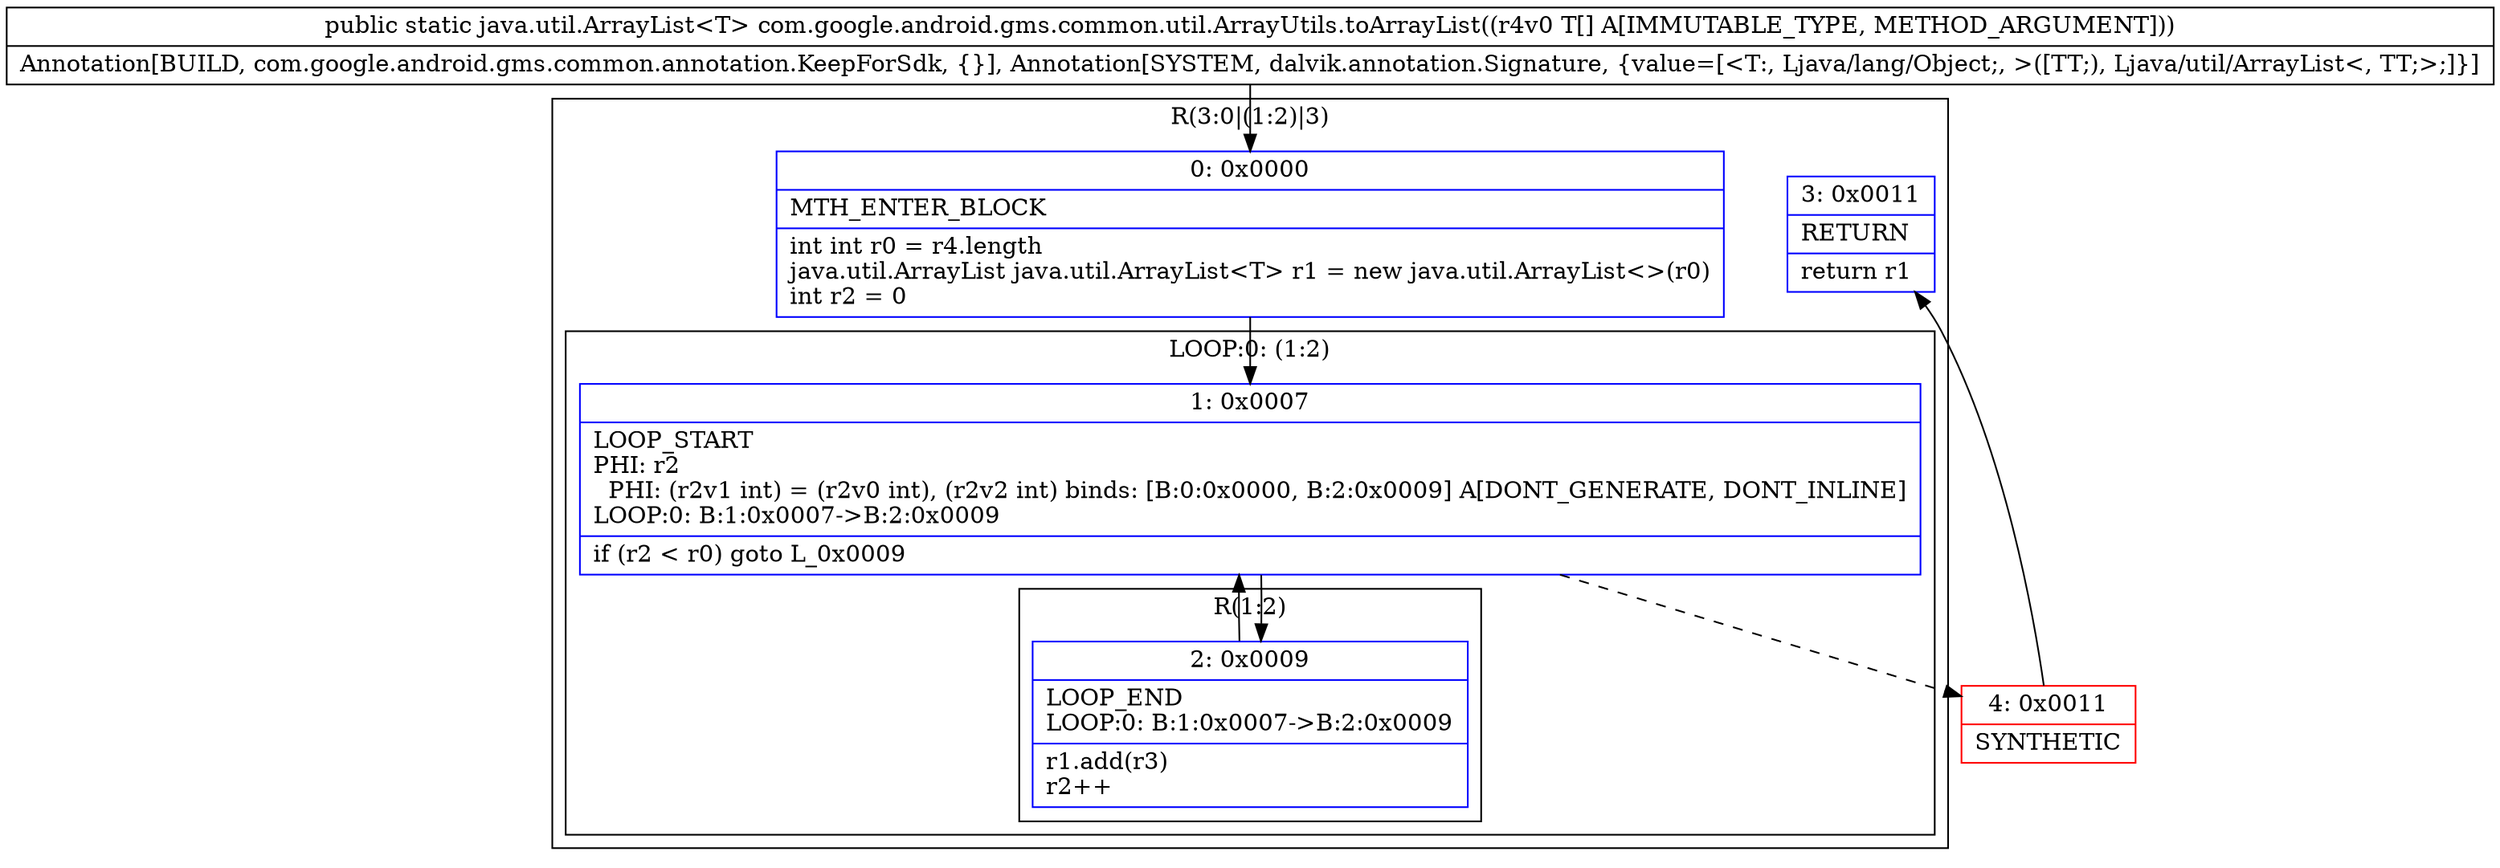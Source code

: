 digraph "CFG forcom.google.android.gms.common.util.ArrayUtils.toArrayList([Ljava\/lang\/Object;)Ljava\/util\/ArrayList;" {
subgraph cluster_Region_739221365 {
label = "R(3:0|(1:2)|3)";
node [shape=record,color=blue];
Node_0 [shape=record,label="{0\:\ 0x0000|MTH_ENTER_BLOCK\l|int int r0 = r4.length\ljava.util.ArrayList java.util.ArrayList\<T\> r1 = new java.util.ArrayList\<\>(r0)\lint r2 = 0\l}"];
subgraph cluster_LoopRegion_1301920288 {
label = "LOOP:0: (1:2)";
node [shape=record,color=blue];
Node_1 [shape=record,label="{1\:\ 0x0007|LOOP_START\lPHI: r2 \l  PHI: (r2v1 int) = (r2v0 int), (r2v2 int) binds: [B:0:0x0000, B:2:0x0009] A[DONT_GENERATE, DONT_INLINE]\lLOOP:0: B:1:0x0007\-\>B:2:0x0009\l|if (r2 \< r0) goto L_0x0009\l}"];
subgraph cluster_Region_1524213121 {
label = "R(1:2)";
node [shape=record,color=blue];
Node_2 [shape=record,label="{2\:\ 0x0009|LOOP_END\lLOOP:0: B:1:0x0007\-\>B:2:0x0009\l|r1.add(r3)\lr2++\l}"];
}
}
Node_3 [shape=record,label="{3\:\ 0x0011|RETURN\l|return r1\l}"];
}
Node_4 [shape=record,color=red,label="{4\:\ 0x0011|SYNTHETIC\l}"];
MethodNode[shape=record,label="{public static java.util.ArrayList\<T\> com.google.android.gms.common.util.ArrayUtils.toArrayList((r4v0 T[] A[IMMUTABLE_TYPE, METHOD_ARGUMENT]))  | Annotation[BUILD, com.google.android.gms.common.annotation.KeepForSdk, \{\}], Annotation[SYSTEM, dalvik.annotation.Signature, \{value=[\<T:, Ljava\/lang\/Object;, \>([TT;), Ljava\/util\/ArrayList\<, TT;\>;]\}]\l}"];
MethodNode -> Node_0;
Node_0 -> Node_1;
Node_1 -> Node_2;
Node_1 -> Node_4[style=dashed];
Node_2 -> Node_1;
Node_4 -> Node_3;
}

